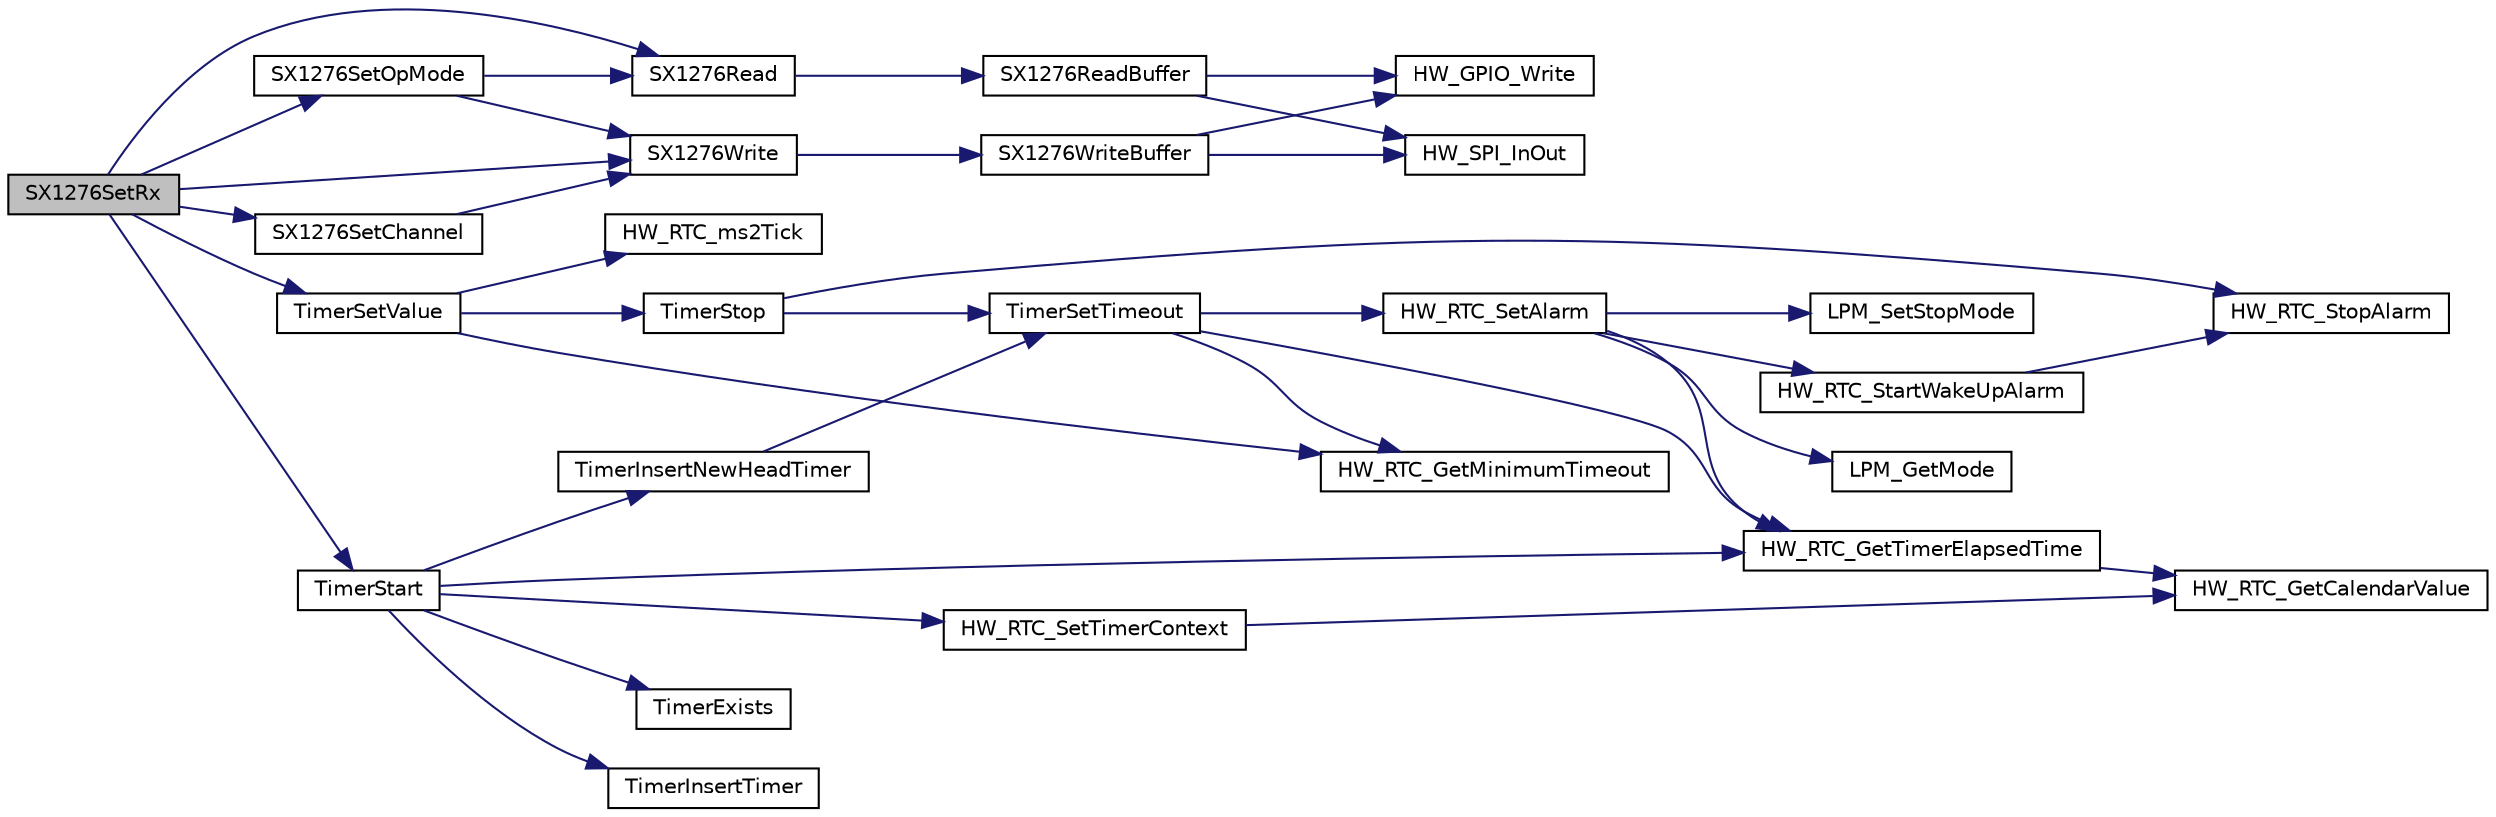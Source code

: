 digraph "SX1276SetRx"
{
  edge [fontname="Helvetica",fontsize="10",labelfontname="Helvetica",labelfontsize="10"];
  node [fontname="Helvetica",fontsize="10",shape=record];
  rankdir="LR";
  Node459 [label="SX1276SetRx",height=0.2,width=0.4,color="black", fillcolor="grey75", style="filled", fontcolor="black"];
  Node459 -> Node460 [color="midnightblue",fontsize="10",style="solid",fontname="Helvetica"];
  Node460 [label="SX1276Write",height=0.2,width=0.4,color="black", fillcolor="white", style="filled",URL="$sx1276_8c.html#a15374c2bed5d3ff2d6b95fdf177b645e",tooltip="Writes the radio register at the specified address "];
  Node460 -> Node461 [color="midnightblue",fontsize="10",style="solid",fontname="Helvetica"];
  Node461 [label="SX1276WriteBuffer",height=0.2,width=0.4,color="black", fillcolor="white", style="filled",URL="$sx1276_8c.html#aba51c12ba7f6d704cdeed69201507983",tooltip="Writes multiple radio registers starting at address "];
  Node461 -> Node462 [color="midnightblue",fontsize="10",style="solid",fontname="Helvetica"];
  Node462 [label="HW_GPIO_Write",height=0.2,width=0.4,color="black", fillcolor="white", style="filled",URL="$group___lory_s_d_k___g_p_i_o___functions.html#ga64b37e6d4da7e8f148c92f898aed98de",tooltip="Writes the given value to the GPIO output "];
  Node461 -> Node463 [color="midnightblue",fontsize="10",style="solid",fontname="Helvetica"];
  Node463 [label="HW_SPI_InOut",height=0.2,width=0.4,color="black", fillcolor="white", style="filled",URL="$hw__spi_8h.html#ae0d3f21fb84de59193e82bd1943d5563",tooltip="Sends outData and receives inData "];
  Node459 -> Node464 [color="midnightblue",fontsize="10",style="solid",fontname="Helvetica"];
  Node464 [label="SX1276Read",height=0.2,width=0.4,color="black", fillcolor="white", style="filled",URL="$sx1276_8c.html#a1c0054da62dacb13d6286a7cfe01d863",tooltip="Reads the radio register at the specified address "];
  Node464 -> Node465 [color="midnightblue",fontsize="10",style="solid",fontname="Helvetica"];
  Node465 [label="SX1276ReadBuffer",height=0.2,width=0.4,color="black", fillcolor="white", style="filled",URL="$sx1276_8c.html#a9b3df4400813ac6aed7b77f400436ad0",tooltip="Reads multiple radio registers starting at address "];
  Node465 -> Node462 [color="midnightblue",fontsize="10",style="solid",fontname="Helvetica"];
  Node465 -> Node463 [color="midnightblue",fontsize="10",style="solid",fontname="Helvetica"];
  Node459 -> Node466 [color="midnightblue",fontsize="10",style="solid",fontname="Helvetica"];
  Node466 [label="SX1276SetChannel",height=0.2,width=0.4,color="black", fillcolor="white", style="filled",URL="$sx1276_8c.html#a00768e908043081bc32cb83913192f7f",tooltip="Sets the channel configuration "];
  Node466 -> Node460 [color="midnightblue",fontsize="10",style="solid",fontname="Helvetica"];
  Node459 -> Node467 [color="midnightblue",fontsize="10",style="solid",fontname="Helvetica"];
  Node467 [label="TimerSetValue",height=0.2,width=0.4,color="black", fillcolor="white", style="filled",URL="$time_server_8c.html#ad56c30124de6deefb3e32bbee2a4ba46",tooltip="Set timer new timeout value "];
  Node467 -> Node468 [color="midnightblue",fontsize="10",style="solid",fontname="Helvetica"];
  Node468 [label="HW_RTC_ms2Tick",height=0.2,width=0.4,color="black", fillcolor="white", style="filled",URL="$group___lory_s_d_k___r_t_c___functions.html#gab105bfcf0c8b346a1b20b158b8f8a86e",tooltip="converts time in ms to time in ticks "];
  Node467 -> Node469 [color="midnightblue",fontsize="10",style="solid",fontname="Helvetica"];
  Node469 [label="TimerStop",height=0.2,width=0.4,color="black", fillcolor="white", style="filled",URL="$time_server_8c.html#a8ae899c4e8a9abf49d825d6959aa6bcb",tooltip="Stops and removes the timer object from the list of timer events "];
  Node469 -> Node470 [color="midnightblue",fontsize="10",style="solid",fontname="Helvetica"];
  Node470 [label="TimerSetTimeout",height=0.2,width=0.4,color="black", fillcolor="white", style="filled",URL="$time_server_8c.html#af90925c5246bd6bbc2863d08d4cca3a9",tooltip="Sets a timeout with the duration \"timestamp\" "];
  Node470 -> Node471 [color="midnightblue",fontsize="10",style="solid",fontname="Helvetica"];
  Node471 [label="HW_RTC_GetMinimumTimeout",height=0.2,width=0.4,color="black", fillcolor="white", style="filled",URL="$group___lory_s_d_k___r_t_c___functions.html#ga254f9e5c17daff978fef15be01021c51",tooltip="Return the minimum timeout the RTC is able to handle "];
  Node470 -> Node472 [color="midnightblue",fontsize="10",style="solid",fontname="Helvetica"];
  Node472 [label="HW_RTC_GetTimerElapsedTime",height=0.2,width=0.4,color="black", fillcolor="white", style="filled",URL="$group___lory_s_d_k___r_t_c___functions.html#ga7961116aa831950b62a413ecbbcfb02a",tooltip="Get the RTC timer elapsed time since the last Reference was set "];
  Node472 -> Node473 [color="midnightblue",fontsize="10",style="solid",fontname="Helvetica"];
  Node473 [label="HW_RTC_GetCalendarValue",height=0.2,width=0.4,color="black", fillcolor="white", style="filled",URL="$group___lory_s_d_k___r_t_c___functions.html#gaf81b8dc866a5c7b125355b55e3953387",tooltip="get current time from calendar in ticks "];
  Node470 -> Node474 [color="midnightblue",fontsize="10",style="solid",fontname="Helvetica"];
  Node474 [label="HW_RTC_SetAlarm",height=0.2,width=0.4,color="black", fillcolor="white", style="filled",URL="$group___lory_s_d_k___r_t_c___functions.html#ga09cec56d54c13de658fafdd003390771",tooltip="Set the alarm "];
  Node474 -> Node472 [color="midnightblue",fontsize="10",style="solid",fontname="Helvetica"];
  Node474 -> Node475 [color="midnightblue",fontsize="10",style="solid",fontname="Helvetica"];
  Node475 [label="LPM_SetStopMode",height=0.2,width=0.4,color="black", fillcolor="white", style="filled",URL="$low__power__manager_8c.html#ac8a0ff787d7d417b9e1f0697a1d5fd6d",tooltip="This API notifies the low power manager if the specified user allows the Off mode or not..."];
  Node474 -> Node476 [color="midnightblue",fontsize="10",style="solid",fontname="Helvetica"];
  Node476 [label="LPM_GetMode",height=0.2,width=0.4,color="black", fillcolor="white", style="filled",URL="$low__power__manager_8c.html#ae9107e412181f10977b724c346cebd45",tooltip="This API returns the Low Power Mode selected that will be applied when the system will enter low powe..."];
  Node474 -> Node477 [color="midnightblue",fontsize="10",style="solid",fontname="Helvetica"];
  Node477 [label="HW_RTC_StartWakeUpAlarm",height=0.2,width=0.4,color="black", fillcolor="white", style="filled",URL="$group___lory_s_d_k___r_t_c___functions.html#ga60703fcfc4abd73a2efc980e8bb6ad27",tooltip="start wake up alarm "];
  Node477 -> Node478 [color="midnightblue",fontsize="10",style="solid",fontname="Helvetica"];
  Node478 [label="HW_RTC_StopAlarm",height=0.2,width=0.4,color="black", fillcolor="white", style="filled",URL="$group___lory_s_d_k___r_t_c___functions.html#ga227be06e4dc1332d46ff12519db183b5",tooltip="Stop the Alarm "];
  Node469 -> Node478 [color="midnightblue",fontsize="10",style="solid",fontname="Helvetica"];
  Node467 -> Node471 [color="midnightblue",fontsize="10",style="solid",fontname="Helvetica"];
  Node459 -> Node479 [color="midnightblue",fontsize="10",style="solid",fontname="Helvetica"];
  Node479 [label="TimerStart",height=0.2,width=0.4,color="black", fillcolor="white", style="filled",URL="$time_server_8c.html#acd2c1f05aa1976f3bbedd389c8710a78",tooltip="Starts and adds the timer object to the list of timer events "];
  Node479 -> Node480 [color="midnightblue",fontsize="10",style="solid",fontname="Helvetica"];
  Node480 [label="TimerExists",height=0.2,width=0.4,color="black", fillcolor="white", style="filled",URL="$time_server_8c.html#a496e7edd41e6441d879e27d0043444f5",tooltip="Check if the Object to be added is not already in the list "];
  Node479 -> Node481 [color="midnightblue",fontsize="10",style="solid",fontname="Helvetica"];
  Node481 [label="HW_RTC_SetTimerContext",height=0.2,width=0.4,color="black", fillcolor="white", style="filled",URL="$group___lory_s_d_k___r_t_c___functions.html#gad0a54228cfe8473d90b901ebd76de1d5",tooltip="Set the RTC timer Reference "];
  Node481 -> Node473 [color="midnightblue",fontsize="10",style="solid",fontname="Helvetica"];
  Node479 -> Node482 [color="midnightblue",fontsize="10",style="solid",fontname="Helvetica"];
  Node482 [label="TimerInsertNewHeadTimer",height=0.2,width=0.4,color="black", fillcolor="white", style="filled",URL="$time_server_8c.html#abeff03f3b0a3356be8c833bb93d24458",tooltip="Adds or replace the head timer of the list. "];
  Node482 -> Node470 [color="midnightblue",fontsize="10",style="solid",fontname="Helvetica"];
  Node479 -> Node472 [color="midnightblue",fontsize="10",style="solid",fontname="Helvetica"];
  Node479 -> Node483 [color="midnightblue",fontsize="10",style="solid",fontname="Helvetica"];
  Node483 [label="TimerInsertTimer",height=0.2,width=0.4,color="black", fillcolor="white", style="filled",URL="$time_server_8c.html#a0901cb54acad3ea19d052c0d00d547e3",tooltip="Adds a timer to the list. "];
  Node459 -> Node484 [color="midnightblue",fontsize="10",style="solid",fontname="Helvetica"];
  Node484 [label="SX1276SetOpMode",height=0.2,width=0.4,color="black", fillcolor="white", style="filled",URL="$sx1276_8c.html#aaaac2e0d7b5bd63fabf38a235d27a452",tooltip="Sets the SX1276 operating mode "];
  Node484 -> Node460 [color="midnightblue",fontsize="10",style="solid",fontname="Helvetica"];
  Node484 -> Node464 [color="midnightblue",fontsize="10",style="solid",fontname="Helvetica"];
}
